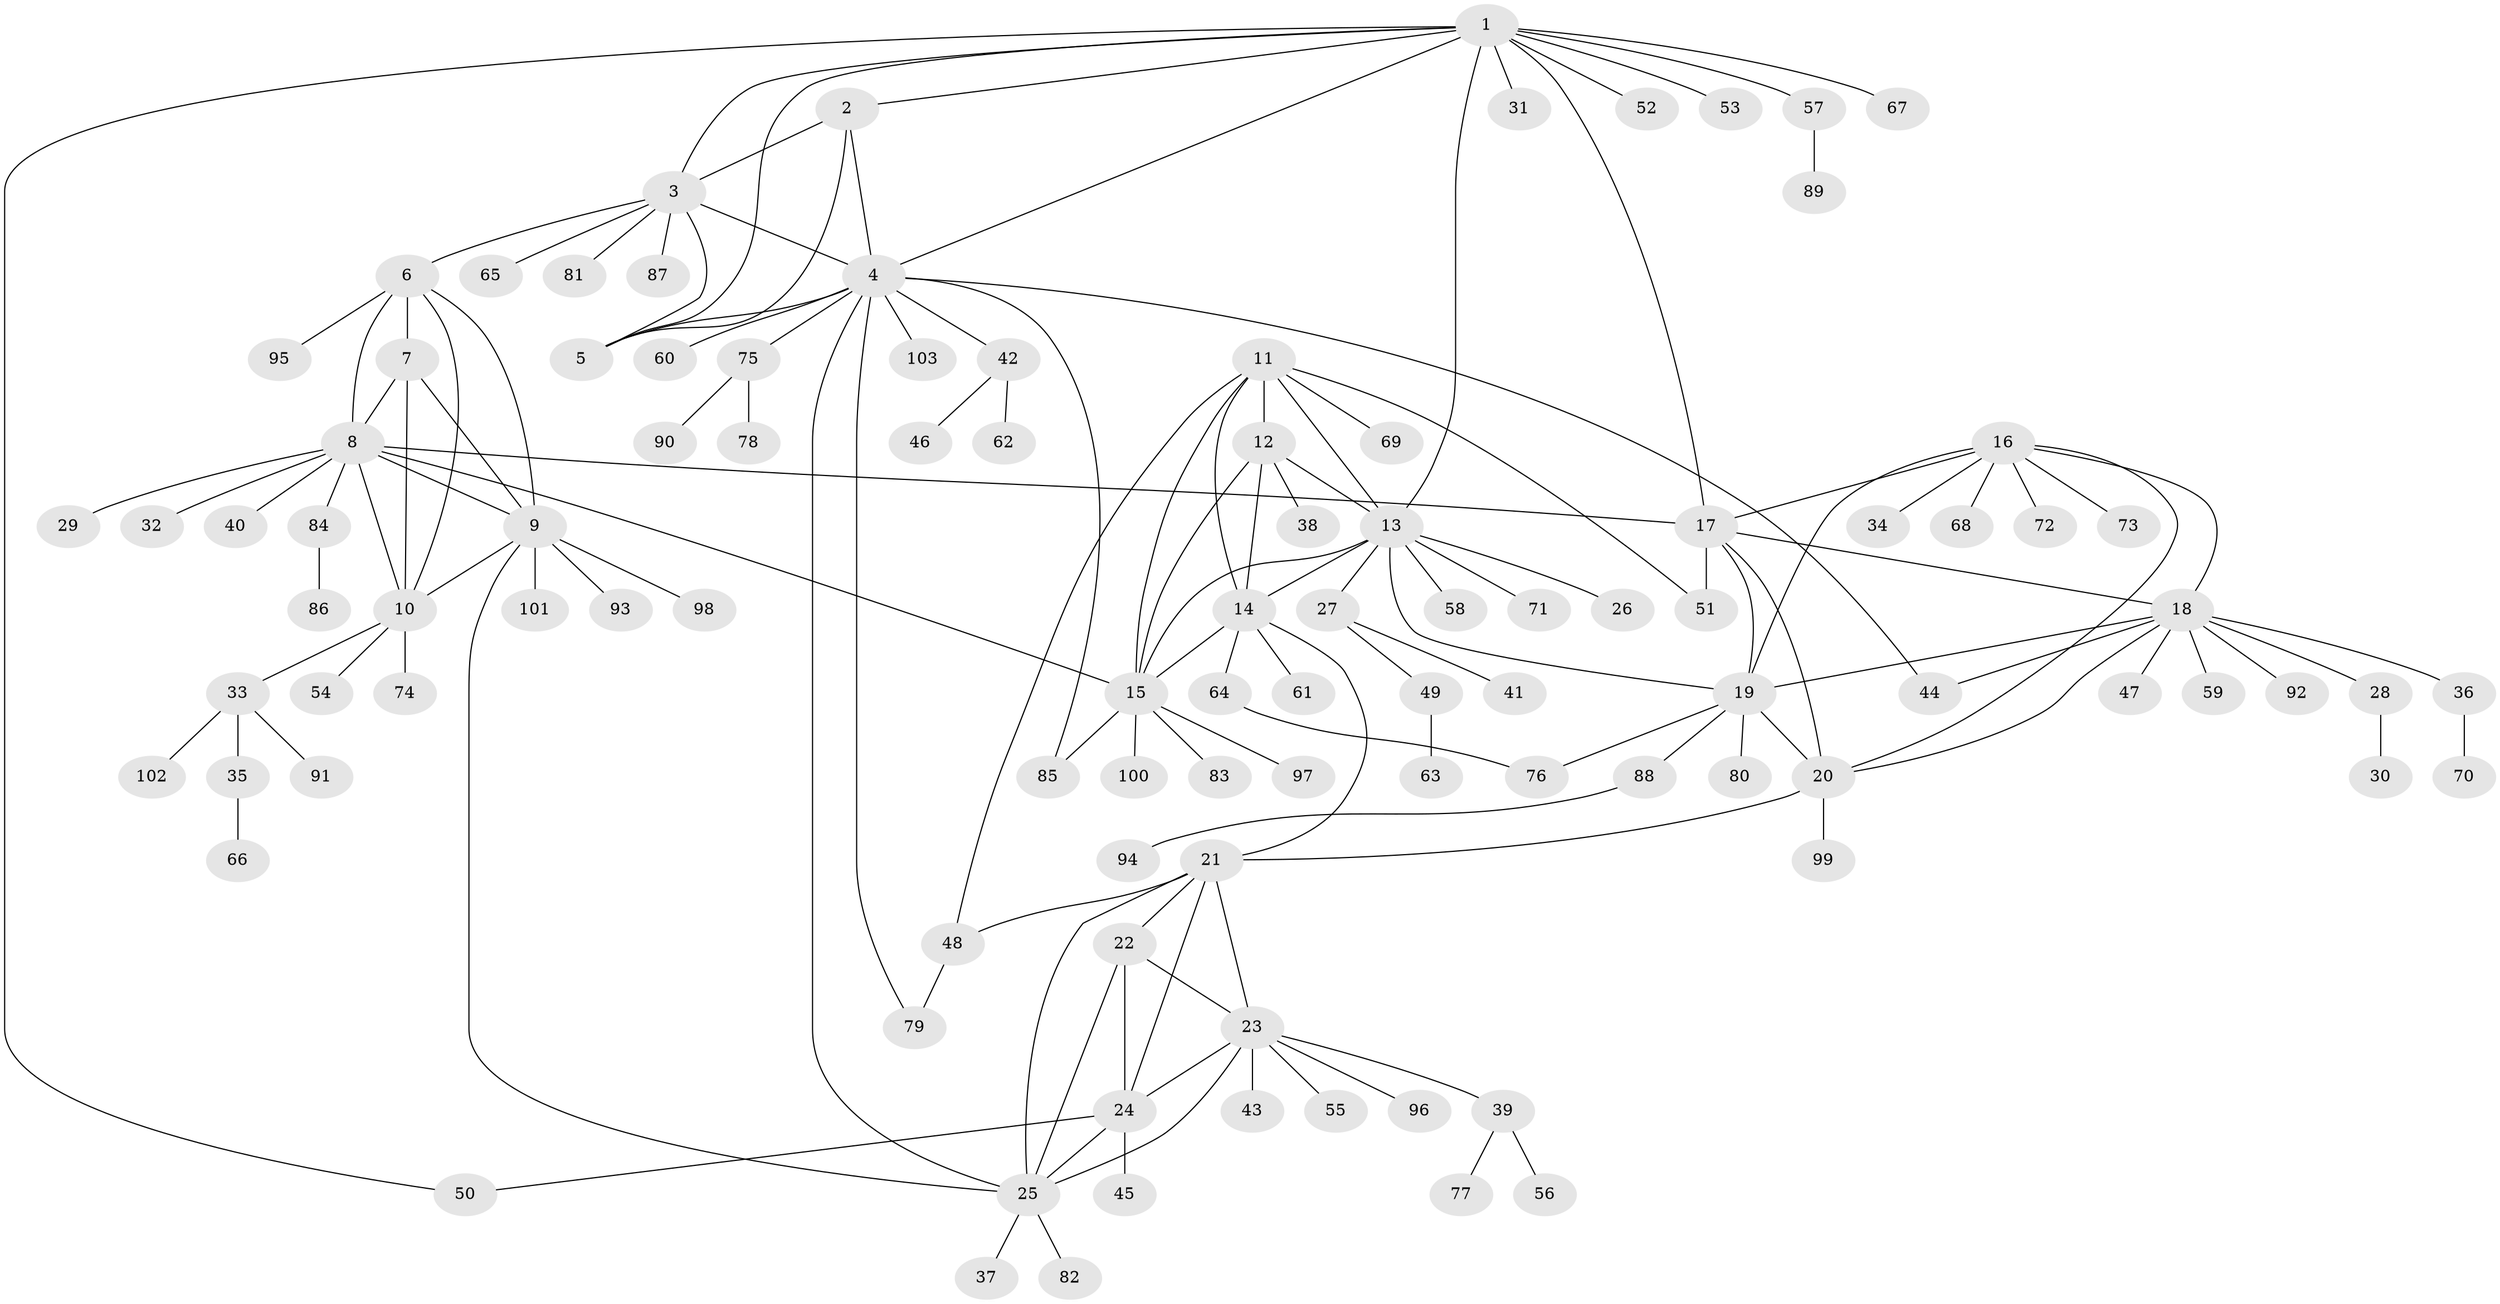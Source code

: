 // Generated by graph-tools (version 1.1) at 2025/11/02/27/25 16:11:30]
// undirected, 103 vertices, 145 edges
graph export_dot {
graph [start="1"]
  node [color=gray90,style=filled];
  1;
  2;
  3;
  4;
  5;
  6;
  7;
  8;
  9;
  10;
  11;
  12;
  13;
  14;
  15;
  16;
  17;
  18;
  19;
  20;
  21;
  22;
  23;
  24;
  25;
  26;
  27;
  28;
  29;
  30;
  31;
  32;
  33;
  34;
  35;
  36;
  37;
  38;
  39;
  40;
  41;
  42;
  43;
  44;
  45;
  46;
  47;
  48;
  49;
  50;
  51;
  52;
  53;
  54;
  55;
  56;
  57;
  58;
  59;
  60;
  61;
  62;
  63;
  64;
  65;
  66;
  67;
  68;
  69;
  70;
  71;
  72;
  73;
  74;
  75;
  76;
  77;
  78;
  79;
  80;
  81;
  82;
  83;
  84;
  85;
  86;
  87;
  88;
  89;
  90;
  91;
  92;
  93;
  94;
  95;
  96;
  97;
  98;
  99;
  100;
  101;
  102;
  103;
  1 -- 2;
  1 -- 3;
  1 -- 4;
  1 -- 5;
  1 -- 13;
  1 -- 17;
  1 -- 31;
  1 -- 50;
  1 -- 52;
  1 -- 53;
  1 -- 57;
  1 -- 67;
  2 -- 3;
  2 -- 4;
  2 -- 5;
  3 -- 4;
  3 -- 5;
  3 -- 6;
  3 -- 65;
  3 -- 81;
  3 -- 87;
  4 -- 5;
  4 -- 25;
  4 -- 42;
  4 -- 44;
  4 -- 60;
  4 -- 75;
  4 -- 79;
  4 -- 85;
  4 -- 103;
  6 -- 7;
  6 -- 8;
  6 -- 9;
  6 -- 10;
  6 -- 95;
  7 -- 8;
  7 -- 9;
  7 -- 10;
  8 -- 9;
  8 -- 10;
  8 -- 15;
  8 -- 17;
  8 -- 29;
  8 -- 32;
  8 -- 40;
  8 -- 84;
  9 -- 10;
  9 -- 25;
  9 -- 93;
  9 -- 98;
  9 -- 101;
  10 -- 33;
  10 -- 54;
  10 -- 74;
  11 -- 12;
  11 -- 13;
  11 -- 14;
  11 -- 15;
  11 -- 48;
  11 -- 51;
  11 -- 69;
  12 -- 13;
  12 -- 14;
  12 -- 15;
  12 -- 38;
  13 -- 14;
  13 -- 15;
  13 -- 19;
  13 -- 26;
  13 -- 27;
  13 -- 58;
  13 -- 71;
  14 -- 15;
  14 -- 21;
  14 -- 61;
  14 -- 64;
  15 -- 83;
  15 -- 85;
  15 -- 97;
  15 -- 100;
  16 -- 17;
  16 -- 18;
  16 -- 19;
  16 -- 20;
  16 -- 34;
  16 -- 68;
  16 -- 72;
  16 -- 73;
  17 -- 18;
  17 -- 19;
  17 -- 20;
  17 -- 51;
  18 -- 19;
  18 -- 20;
  18 -- 28;
  18 -- 36;
  18 -- 44;
  18 -- 47;
  18 -- 59;
  18 -- 92;
  19 -- 20;
  19 -- 76;
  19 -- 80;
  19 -- 88;
  20 -- 21;
  20 -- 99;
  21 -- 22;
  21 -- 23;
  21 -- 24;
  21 -- 25;
  21 -- 48;
  22 -- 23;
  22 -- 24;
  22 -- 25;
  23 -- 24;
  23 -- 25;
  23 -- 39;
  23 -- 43;
  23 -- 55;
  23 -- 96;
  24 -- 25;
  24 -- 45;
  24 -- 50;
  25 -- 37;
  25 -- 82;
  27 -- 41;
  27 -- 49;
  28 -- 30;
  33 -- 35;
  33 -- 91;
  33 -- 102;
  35 -- 66;
  36 -- 70;
  39 -- 56;
  39 -- 77;
  42 -- 46;
  42 -- 62;
  48 -- 79;
  49 -- 63;
  57 -- 89;
  64 -- 76;
  75 -- 78;
  75 -- 90;
  84 -- 86;
  88 -- 94;
}

